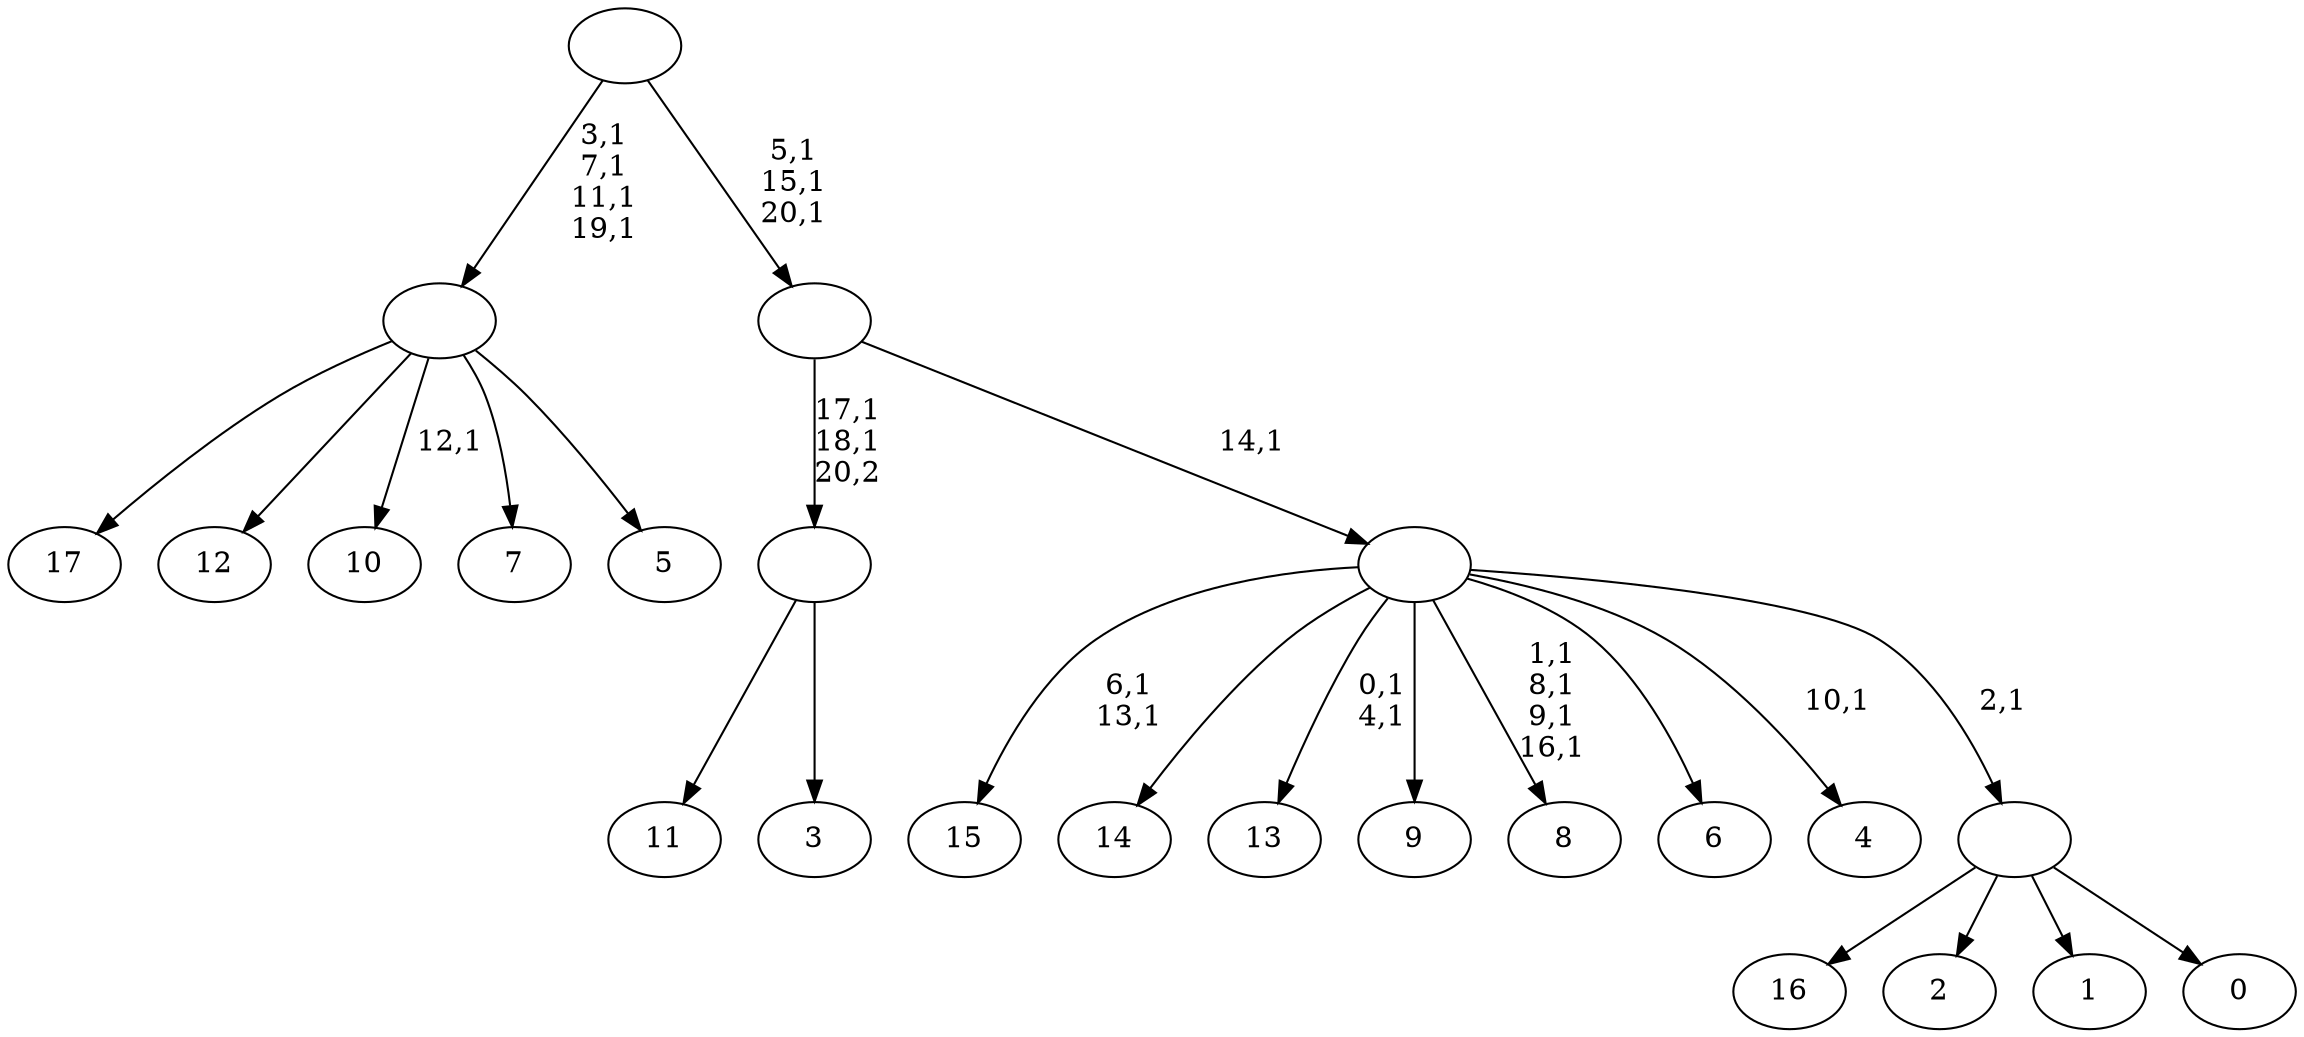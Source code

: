 digraph T {
	39 [label="17"]
	38 [label="16"]
	37 [label="15"]
	34 [label="14"]
	33 [label="13"]
	30 [label="12"]
	29 [label="11"]
	28 [label="10"]
	26 [label="9"]
	25 [label="8"]
	20 [label="7"]
	19 [label="6"]
	18 [label="5"]
	17 [label=""]
	13 [label="4"]
	11 [label="3"]
	10 [label=""]
	8 [label="2"]
	7 [label="1"]
	6 [label="0"]
	5 [label=""]
	4 [label=""]
	3 [label=""]
	0 [label=""]
	17 -> 28 [label="12,1"]
	17 -> 39 [label=""]
	17 -> 30 [label=""]
	17 -> 20 [label=""]
	17 -> 18 [label=""]
	10 -> 29 [label=""]
	10 -> 11 [label=""]
	5 -> 38 [label=""]
	5 -> 8 [label=""]
	5 -> 7 [label=""]
	5 -> 6 [label=""]
	4 -> 13 [label="10,1"]
	4 -> 25 [label="1,1\n8,1\n9,1\n16,1"]
	4 -> 33 [label="0,1\n4,1"]
	4 -> 37 [label="6,1\n13,1"]
	4 -> 34 [label=""]
	4 -> 26 [label=""]
	4 -> 19 [label=""]
	4 -> 5 [label="2,1"]
	3 -> 10 [label="17,1\n18,1\n20,2"]
	3 -> 4 [label="14,1"]
	0 -> 3 [label="5,1\n15,1\n20,1"]
	0 -> 17 [label="3,1\n7,1\n11,1\n19,1"]
}
